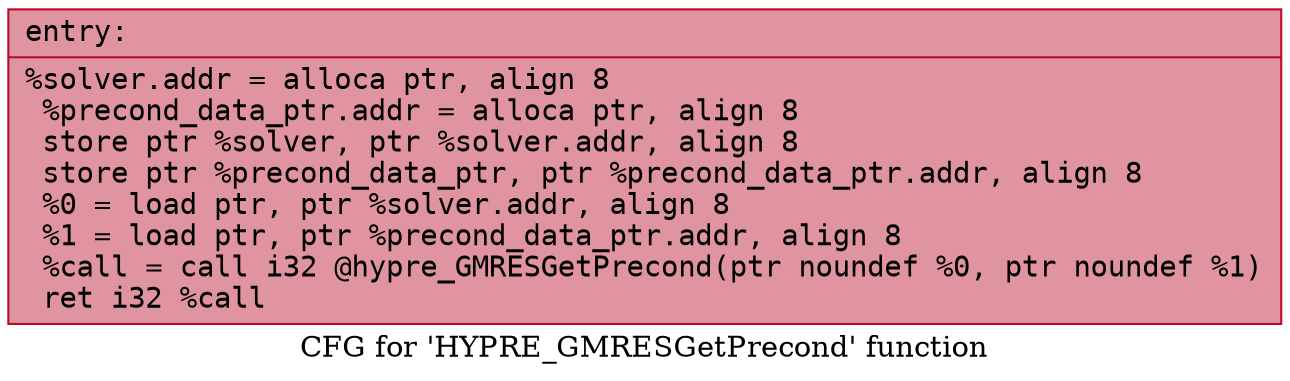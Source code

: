 digraph "CFG for 'HYPRE_GMRESGetPrecond' function" {
	label="CFG for 'HYPRE_GMRESGetPrecond' function";

	Node0x561d3dbf3310 [shape=record,color="#b70d28ff", style=filled, fillcolor="#b70d2870" fontname="Courier",label="{entry:\l|  %solver.addr = alloca ptr, align 8\l  %precond_data_ptr.addr = alloca ptr, align 8\l  store ptr %solver, ptr %solver.addr, align 8\l  store ptr %precond_data_ptr, ptr %precond_data_ptr.addr, align 8\l  %0 = load ptr, ptr %solver.addr, align 8\l  %1 = load ptr, ptr %precond_data_ptr.addr, align 8\l  %call = call i32 @hypre_GMRESGetPrecond(ptr noundef %0, ptr noundef %1)\l  ret i32 %call\l}"];
}
